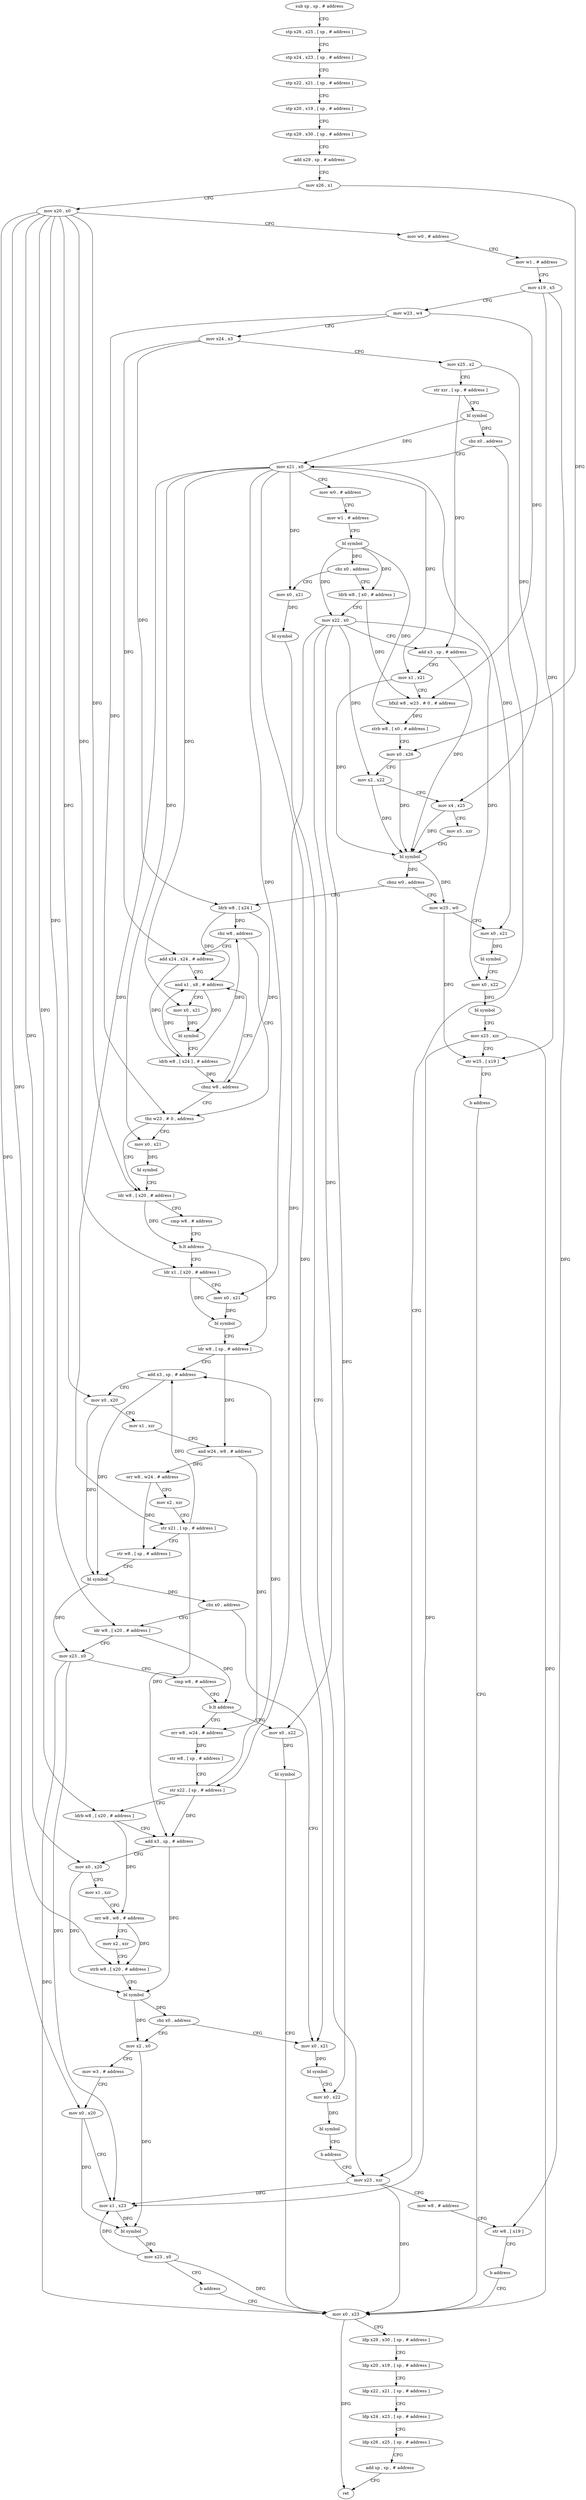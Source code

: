 digraph "func" {
"4231716" [label = "sub sp , sp , # address" ]
"4231720" [label = "stp x26 , x25 , [ sp , # address ]" ]
"4231724" [label = "stp x24 , x23 , [ sp , # address ]" ]
"4231728" [label = "stp x22 , x21 , [ sp , # address ]" ]
"4231732" [label = "stp x20 , x19 , [ sp , # address ]" ]
"4231736" [label = "stp x29 , x30 , [ sp , # address ]" ]
"4231740" [label = "add x29 , sp , # address" ]
"4231744" [label = "mov x26 , x1" ]
"4231748" [label = "mov x20 , x0" ]
"4231752" [label = "mov w0 , # address" ]
"4231756" [label = "mov w1 , # address" ]
"4231760" [label = "mov x19 , x5" ]
"4231764" [label = "mov w23 , w4" ]
"4231768" [label = "mov x24 , x3" ]
"4231772" [label = "mov x25 , x2" ]
"4231776" [label = "str xzr , [ sp , # address ]" ]
"4231780" [label = "bl symbol" ]
"4231784" [label = "cbz x0 , address" ]
"4232128" [label = "mov x23 , xzr" ]
"4231788" [label = "mov x21 , x0" ]
"4232132" [label = "mov w8 , # address" ]
"4232136" [label = "str w8 , [ x19 ]" ]
"4232140" [label = "b address" ]
"4232068" [label = "mov x0 , x23" ]
"4231792" [label = "mov w0 , # address" ]
"4231796" [label = "mov w1 , # address" ]
"4231800" [label = "bl symbol" ]
"4231804" [label = "cbz x0 , address" ]
"4232120" [label = "mov x0 , x21" ]
"4231808" [label = "ldrb w8 , [ x0 , # address ]" ]
"4232072" [label = "ldp x29 , x30 , [ sp , # address ]" ]
"4232076" [label = "ldp x20 , x19 , [ sp , # address ]" ]
"4232080" [label = "ldp x22 , x21 , [ sp , # address ]" ]
"4232084" [label = "ldp x24 , x23 , [ sp , # address ]" ]
"4232088" [label = "ldp x26 , x25 , [ sp , # address ]" ]
"4232092" [label = "add sp , sp , # address" ]
"4232096" [label = "ret" ]
"4232124" [label = "bl symbol" ]
"4231812" [label = "mov x22 , x0" ]
"4231816" [label = "add x3 , sp , # address" ]
"4231820" [label = "mov x1 , x21" ]
"4231824" [label = "bfxil w8 , w23 , # 0 , # address" ]
"4231828" [label = "strb w8 , [ x0 , # address ]" ]
"4231832" [label = "mov x0 , x26" ]
"4231836" [label = "mov x2 , x22" ]
"4231840" [label = "mov x4 , x25" ]
"4231844" [label = "mov x5 , xzr" ]
"4231848" [label = "bl symbol" ]
"4231852" [label = "cbnz w0 , address" ]
"4232144" [label = "mov w25 , w0" ]
"4231856" [label = "ldrb w8 , [ x24 ]" ]
"4232148" [label = "mov x0 , x21" ]
"4232152" [label = "bl symbol" ]
"4232156" [label = "mov x0 , x22" ]
"4232160" [label = "bl symbol" ]
"4232164" [label = "mov x23 , xzr" ]
"4232168" [label = "str w25 , [ x19 ]" ]
"4232172" [label = "b address" ]
"4231860" [label = "cbz w8 , address" ]
"4231888" [label = "tbz w23 , # 0 , address" ]
"4231864" [label = "add x24 , x24 , # address" ]
"4231900" [label = "ldr w8 , [ x20 , # address ]" ]
"4231892" [label = "mov x0 , x21" ]
"4231868" [label = "and x1 , x8 , # address" ]
"4231904" [label = "cmp w8 , # address" ]
"4231908" [label = "b.lt address" ]
"4231924" [label = "ldr w8 , [ sp , # address ]" ]
"4231912" [label = "ldr x1 , [ x20 , # address ]" ]
"4231896" [label = "bl symbol" ]
"4231872" [label = "mov x0 , x21" ]
"4231876" [label = "bl symbol" ]
"4231880" [label = "ldrb w8 , [ x24 ] , # address" ]
"4231884" [label = "cbnz w8 , address" ]
"4231928" [label = "add x3 , sp , # address" ]
"4231932" [label = "mov x0 , x20" ]
"4231936" [label = "mov x1 , xzr" ]
"4231940" [label = "and w24 , w8 , # address" ]
"4231944" [label = "orr w8 , w24 , # address" ]
"4231948" [label = "mov x2 , xzr" ]
"4231952" [label = "str x21 , [ sp , # address ]" ]
"4231956" [label = "str w8 , [ sp , # address ]" ]
"4231960" [label = "bl symbol" ]
"4231964" [label = "cbz x0 , address" ]
"4232100" [label = "mov x0 , x21" ]
"4231968" [label = "ldr w8 , [ x20 , # address ]" ]
"4231916" [label = "mov x0 , x21" ]
"4231920" [label = "bl symbol" ]
"4232104" [label = "bl symbol" ]
"4232108" [label = "mov x0 , x22" ]
"4232112" [label = "bl symbol" ]
"4232116" [label = "b address" ]
"4231972" [label = "mov x23 , x0" ]
"4231976" [label = "cmp w8 , # address" ]
"4231980" [label = "b.lt address" ]
"4232060" [label = "mov x0 , x22" ]
"4231984" [label = "orr w8 , w24 , # address" ]
"4232064" [label = "bl symbol" ]
"4231988" [label = "str w8 , [ sp , # address ]" ]
"4231992" [label = "str x22 , [ sp , # address ]" ]
"4231996" [label = "ldrb w8 , [ x20 , # address ]" ]
"4232000" [label = "add x3 , sp , # address" ]
"4232004" [label = "mov x0 , x20" ]
"4232008" [label = "mov x1 , xzr" ]
"4232012" [label = "orr w8 , w8 , # address" ]
"4232016" [label = "mov x2 , xzr" ]
"4232020" [label = "strb w8 , [ x20 , # address ]" ]
"4232024" [label = "bl symbol" ]
"4232028" [label = "cbz x0 , address" ]
"4232032" [label = "mov x2 , x0" ]
"4232036" [label = "mov w3 , # address" ]
"4232040" [label = "mov x0 , x20" ]
"4232044" [label = "mov x1 , x23" ]
"4232048" [label = "bl symbol" ]
"4232052" [label = "mov x23 , x0" ]
"4232056" [label = "b address" ]
"4231716" -> "4231720" [ label = "CFG" ]
"4231720" -> "4231724" [ label = "CFG" ]
"4231724" -> "4231728" [ label = "CFG" ]
"4231728" -> "4231732" [ label = "CFG" ]
"4231732" -> "4231736" [ label = "CFG" ]
"4231736" -> "4231740" [ label = "CFG" ]
"4231740" -> "4231744" [ label = "CFG" ]
"4231744" -> "4231748" [ label = "CFG" ]
"4231744" -> "4231832" [ label = "DFG" ]
"4231748" -> "4231752" [ label = "CFG" ]
"4231748" -> "4231900" [ label = "DFG" ]
"4231748" -> "4231932" [ label = "DFG" ]
"4231748" -> "4231912" [ label = "DFG" ]
"4231748" -> "4231968" [ label = "DFG" ]
"4231748" -> "4231996" [ label = "DFG" ]
"4231748" -> "4232004" [ label = "DFG" ]
"4231748" -> "4232020" [ label = "DFG" ]
"4231748" -> "4232040" [ label = "DFG" ]
"4231752" -> "4231756" [ label = "CFG" ]
"4231756" -> "4231760" [ label = "CFG" ]
"4231760" -> "4231764" [ label = "CFG" ]
"4231760" -> "4232136" [ label = "DFG" ]
"4231760" -> "4232168" [ label = "DFG" ]
"4231764" -> "4231768" [ label = "CFG" ]
"4231764" -> "4231824" [ label = "DFG" ]
"4231764" -> "4231888" [ label = "DFG" ]
"4231768" -> "4231772" [ label = "CFG" ]
"4231768" -> "4231856" [ label = "DFG" ]
"4231768" -> "4231864" [ label = "DFG" ]
"4231772" -> "4231776" [ label = "CFG" ]
"4231772" -> "4231840" [ label = "DFG" ]
"4231776" -> "4231780" [ label = "CFG" ]
"4231776" -> "4231816" [ label = "DFG" ]
"4231780" -> "4231784" [ label = "DFG" ]
"4231780" -> "4231788" [ label = "DFG" ]
"4231784" -> "4232128" [ label = "CFG" ]
"4231784" -> "4231788" [ label = "CFG" ]
"4232128" -> "4232132" [ label = "CFG" ]
"4232128" -> "4232068" [ label = "DFG" ]
"4232128" -> "4232044" [ label = "DFG" ]
"4231788" -> "4231792" [ label = "CFG" ]
"4231788" -> "4232120" [ label = "DFG" ]
"4231788" -> "4231820" [ label = "DFG" ]
"4231788" -> "4232148" [ label = "DFG" ]
"4231788" -> "4231892" [ label = "DFG" ]
"4231788" -> "4231872" [ label = "DFG" ]
"4231788" -> "4231952" [ label = "DFG" ]
"4231788" -> "4231916" [ label = "DFG" ]
"4231788" -> "4232100" [ label = "DFG" ]
"4232132" -> "4232136" [ label = "CFG" ]
"4232136" -> "4232140" [ label = "CFG" ]
"4232140" -> "4232068" [ label = "CFG" ]
"4232068" -> "4232072" [ label = "CFG" ]
"4232068" -> "4232096" [ label = "DFG" ]
"4231792" -> "4231796" [ label = "CFG" ]
"4231796" -> "4231800" [ label = "CFG" ]
"4231800" -> "4231804" [ label = "DFG" ]
"4231800" -> "4231808" [ label = "DFG" ]
"4231800" -> "4231812" [ label = "DFG" ]
"4231800" -> "4231828" [ label = "DFG" ]
"4231804" -> "4232120" [ label = "CFG" ]
"4231804" -> "4231808" [ label = "CFG" ]
"4232120" -> "4232124" [ label = "DFG" ]
"4231808" -> "4231812" [ label = "CFG" ]
"4231808" -> "4231824" [ label = "DFG" ]
"4232072" -> "4232076" [ label = "CFG" ]
"4232076" -> "4232080" [ label = "CFG" ]
"4232080" -> "4232084" [ label = "CFG" ]
"4232084" -> "4232088" [ label = "CFG" ]
"4232088" -> "4232092" [ label = "CFG" ]
"4232092" -> "4232096" [ label = "CFG" ]
"4232124" -> "4232128" [ label = "CFG" ]
"4231812" -> "4231816" [ label = "CFG" ]
"4231812" -> "4231836" [ label = "DFG" ]
"4231812" -> "4232156" [ label = "DFG" ]
"4231812" -> "4232108" [ label = "DFG" ]
"4231812" -> "4232060" [ label = "DFG" ]
"4231812" -> "4231992" [ label = "DFG" ]
"4231816" -> "4231820" [ label = "CFG" ]
"4231816" -> "4231848" [ label = "DFG" ]
"4231820" -> "4231824" [ label = "CFG" ]
"4231820" -> "4231848" [ label = "DFG" ]
"4231824" -> "4231828" [ label = "DFG" ]
"4231828" -> "4231832" [ label = "CFG" ]
"4231832" -> "4231836" [ label = "CFG" ]
"4231832" -> "4231848" [ label = "DFG" ]
"4231836" -> "4231840" [ label = "CFG" ]
"4231836" -> "4231848" [ label = "DFG" ]
"4231840" -> "4231844" [ label = "CFG" ]
"4231840" -> "4231848" [ label = "DFG" ]
"4231844" -> "4231848" [ label = "CFG" ]
"4231848" -> "4231852" [ label = "DFG" ]
"4231848" -> "4232144" [ label = "DFG" ]
"4231852" -> "4232144" [ label = "CFG" ]
"4231852" -> "4231856" [ label = "CFG" ]
"4232144" -> "4232148" [ label = "CFG" ]
"4232144" -> "4232168" [ label = "DFG" ]
"4231856" -> "4231860" [ label = "DFG" ]
"4231856" -> "4231868" [ label = "DFG" ]
"4231856" -> "4231884" [ label = "DFG" ]
"4232148" -> "4232152" [ label = "DFG" ]
"4232152" -> "4232156" [ label = "CFG" ]
"4232156" -> "4232160" [ label = "DFG" ]
"4232160" -> "4232164" [ label = "CFG" ]
"4232164" -> "4232168" [ label = "CFG" ]
"4232164" -> "4232068" [ label = "DFG" ]
"4232164" -> "4232044" [ label = "DFG" ]
"4232168" -> "4232172" [ label = "CFG" ]
"4232172" -> "4232068" [ label = "CFG" ]
"4231860" -> "4231888" [ label = "CFG" ]
"4231860" -> "4231864" [ label = "CFG" ]
"4231888" -> "4231900" [ label = "CFG" ]
"4231888" -> "4231892" [ label = "CFG" ]
"4231864" -> "4231868" [ label = "CFG" ]
"4231864" -> "4231880" [ label = "DFG" ]
"4231900" -> "4231904" [ label = "CFG" ]
"4231900" -> "4231908" [ label = "DFG" ]
"4231892" -> "4231896" [ label = "DFG" ]
"4231868" -> "4231872" [ label = "CFG" ]
"4231868" -> "4231876" [ label = "DFG" ]
"4231904" -> "4231908" [ label = "CFG" ]
"4231908" -> "4231924" [ label = "CFG" ]
"4231908" -> "4231912" [ label = "CFG" ]
"4231924" -> "4231928" [ label = "CFG" ]
"4231924" -> "4231940" [ label = "DFG" ]
"4231912" -> "4231916" [ label = "CFG" ]
"4231912" -> "4231920" [ label = "DFG" ]
"4231896" -> "4231900" [ label = "CFG" ]
"4231872" -> "4231876" [ label = "DFG" ]
"4231876" -> "4231880" [ label = "CFG" ]
"4231880" -> "4231884" [ label = "DFG" ]
"4231880" -> "4231860" [ label = "DFG" ]
"4231880" -> "4231868" [ label = "DFG" ]
"4231884" -> "4231868" [ label = "CFG" ]
"4231884" -> "4231888" [ label = "CFG" ]
"4231928" -> "4231932" [ label = "CFG" ]
"4231928" -> "4231960" [ label = "DFG" ]
"4231932" -> "4231936" [ label = "CFG" ]
"4231932" -> "4231960" [ label = "DFG" ]
"4231936" -> "4231940" [ label = "CFG" ]
"4231940" -> "4231944" [ label = "DFG" ]
"4231940" -> "4231984" [ label = "DFG" ]
"4231944" -> "4231948" [ label = "CFG" ]
"4231944" -> "4231956" [ label = "DFG" ]
"4231948" -> "4231952" [ label = "CFG" ]
"4231952" -> "4231956" [ label = "CFG" ]
"4231952" -> "4231928" [ label = "DFG" ]
"4231952" -> "4232000" [ label = "DFG" ]
"4231956" -> "4231960" [ label = "CFG" ]
"4231960" -> "4231964" [ label = "DFG" ]
"4231960" -> "4231972" [ label = "DFG" ]
"4231964" -> "4232100" [ label = "CFG" ]
"4231964" -> "4231968" [ label = "CFG" ]
"4232100" -> "4232104" [ label = "DFG" ]
"4231968" -> "4231972" [ label = "CFG" ]
"4231968" -> "4231980" [ label = "DFG" ]
"4231916" -> "4231920" [ label = "DFG" ]
"4231920" -> "4231924" [ label = "CFG" ]
"4232104" -> "4232108" [ label = "CFG" ]
"4232108" -> "4232112" [ label = "DFG" ]
"4232112" -> "4232116" [ label = "CFG" ]
"4232116" -> "4232128" [ label = "CFG" ]
"4231972" -> "4231976" [ label = "CFG" ]
"4231972" -> "4232068" [ label = "DFG" ]
"4231972" -> "4232044" [ label = "DFG" ]
"4231976" -> "4231980" [ label = "CFG" ]
"4231980" -> "4232060" [ label = "CFG" ]
"4231980" -> "4231984" [ label = "CFG" ]
"4232060" -> "4232064" [ label = "DFG" ]
"4231984" -> "4231988" [ label = "DFG" ]
"4232064" -> "4232068" [ label = "CFG" ]
"4231988" -> "4231992" [ label = "CFG" ]
"4231992" -> "4231996" [ label = "CFG" ]
"4231992" -> "4231928" [ label = "DFG" ]
"4231992" -> "4232000" [ label = "DFG" ]
"4231996" -> "4232000" [ label = "CFG" ]
"4231996" -> "4232012" [ label = "DFG" ]
"4232000" -> "4232004" [ label = "CFG" ]
"4232000" -> "4232024" [ label = "DFG" ]
"4232004" -> "4232008" [ label = "CFG" ]
"4232004" -> "4232024" [ label = "DFG" ]
"4232008" -> "4232012" [ label = "CFG" ]
"4232012" -> "4232016" [ label = "CFG" ]
"4232012" -> "4232020" [ label = "DFG" ]
"4232016" -> "4232020" [ label = "CFG" ]
"4232020" -> "4232024" [ label = "CFG" ]
"4232024" -> "4232028" [ label = "DFG" ]
"4232024" -> "4232032" [ label = "DFG" ]
"4232028" -> "4232100" [ label = "CFG" ]
"4232028" -> "4232032" [ label = "CFG" ]
"4232032" -> "4232036" [ label = "CFG" ]
"4232032" -> "4232048" [ label = "DFG" ]
"4232036" -> "4232040" [ label = "CFG" ]
"4232040" -> "4232044" [ label = "CFG" ]
"4232040" -> "4232048" [ label = "DFG" ]
"4232044" -> "4232048" [ label = "DFG" ]
"4232048" -> "4232052" [ label = "DFG" ]
"4232052" -> "4232056" [ label = "CFG" ]
"4232052" -> "4232068" [ label = "DFG" ]
"4232052" -> "4232044" [ label = "DFG" ]
"4232056" -> "4232068" [ label = "CFG" ]
}
